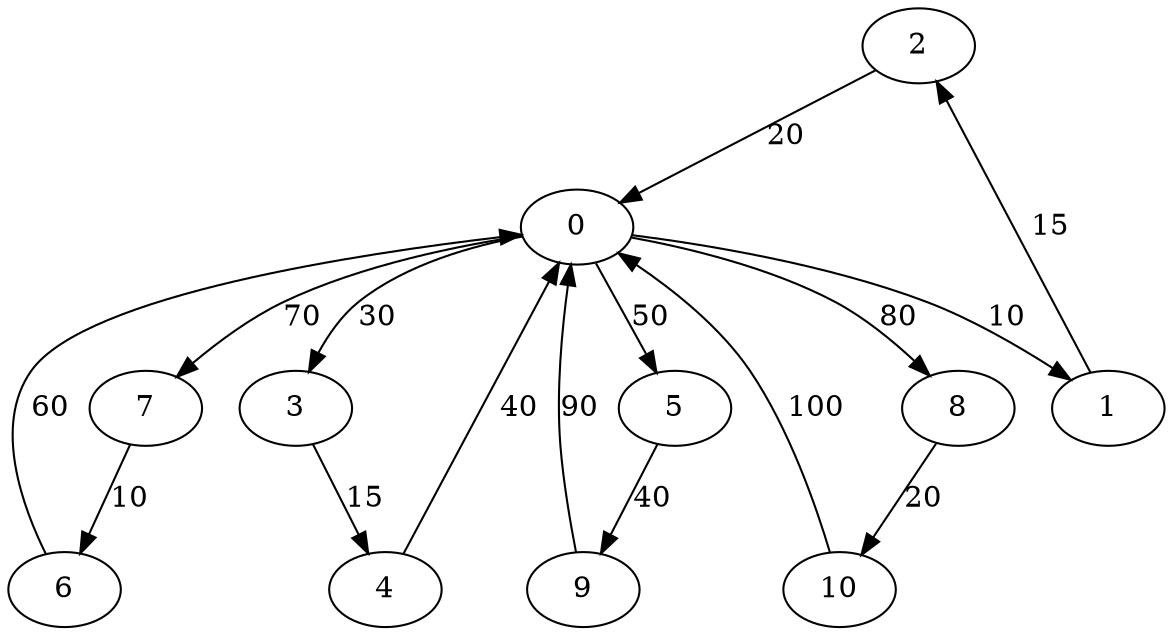 digraph G {
	2->0[ label=20 ];
	0->8[ label=80 ];
	0->7[ label=70 ];
	0->3[ label=30 ];
	0->1[ label=10 ];
	0->5[ label=50 ];
	8->10[ label=20 ];
	7->6[ label=10 ];
	6->0[ label=60 ];
	3->4[ label=15 ];
	4->0[ label=40 ];
	1->2[ label=15 ];
	9->0[ label=90 ];
	10->0[ label=100 ];
	5->9[ label=40 ];
	0 [ label=0 ];
	1 [ label=1 ];
	10 [ label=10 ];
	2 [ label=2 ];
	3 [ label=3 ];
	4 [ label=4 ];
	5 [ label=5 ];
	6 [ label=6 ];
	7 [ label=7 ];
	8 [ label=8 ];
	9 [ label=9 ];

}
